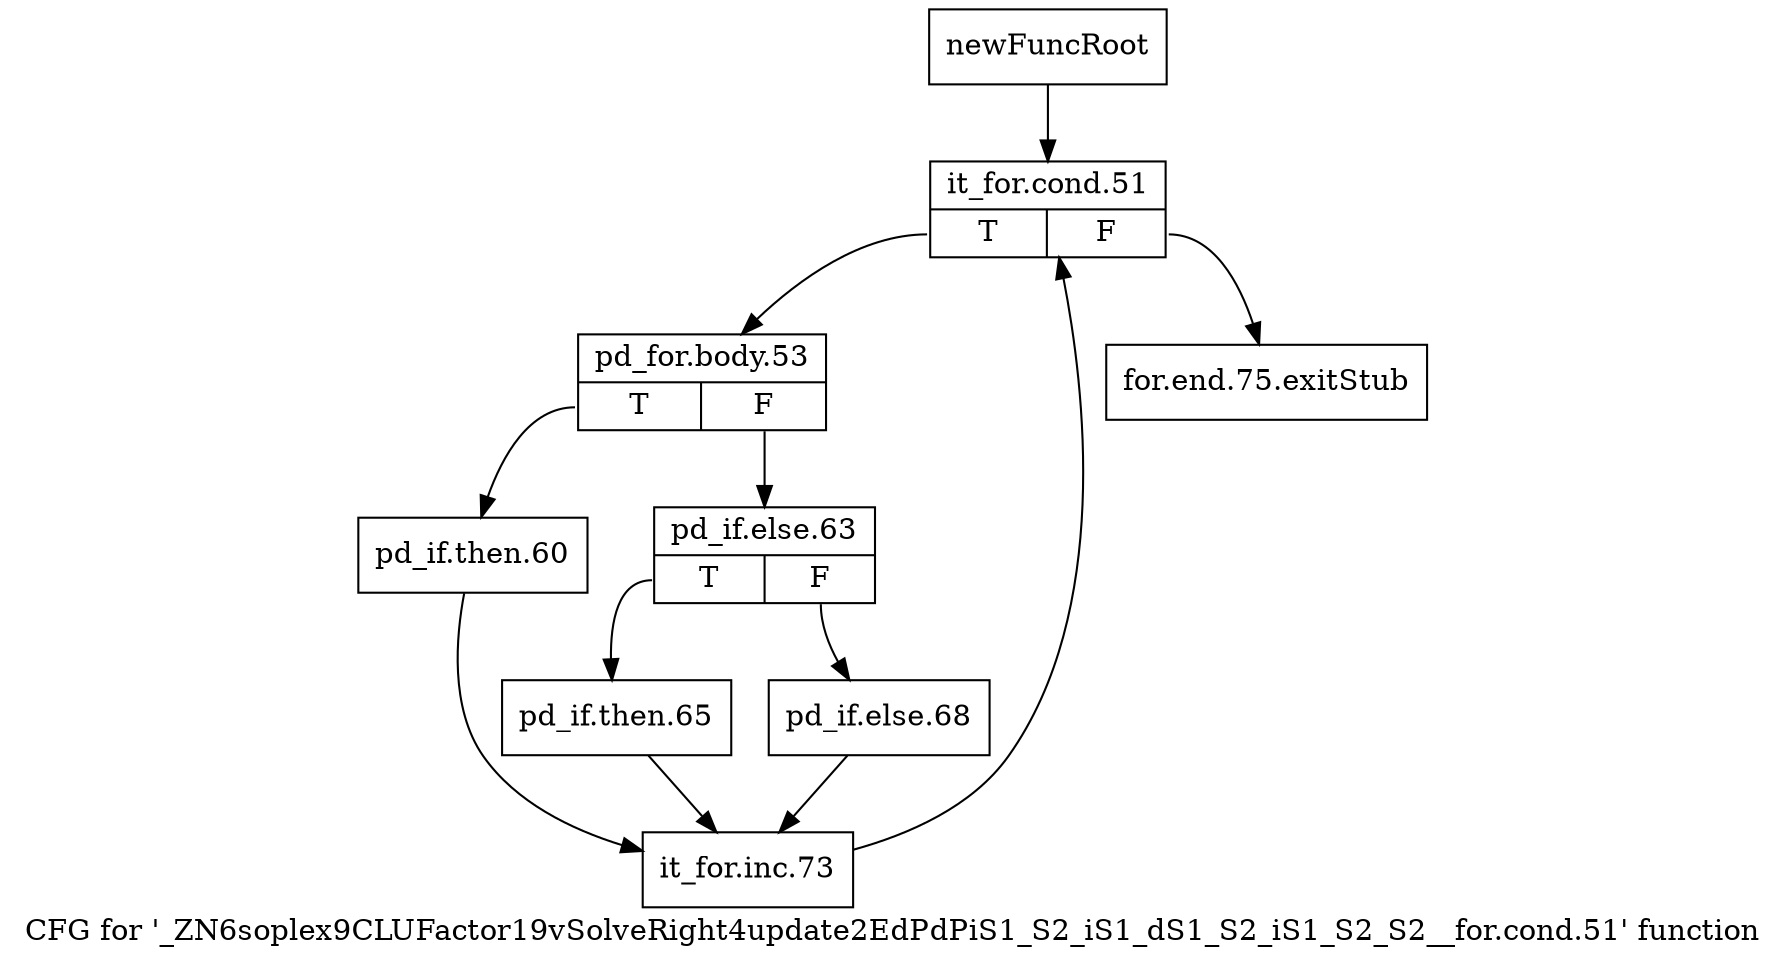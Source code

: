 digraph "CFG for '_ZN6soplex9CLUFactor19vSolveRight4update2EdPdPiS1_S2_iS1_dS1_S2_iS1_S2_S2__for.cond.51' function" {
	label="CFG for '_ZN6soplex9CLUFactor19vSolveRight4update2EdPdPiS1_S2_iS1_dS1_S2_iS1_S2_S2__for.cond.51' function";

	Node0x30073c0 [shape=record,label="{newFuncRoot}"];
	Node0x30073c0 -> Node0x3007460;
	Node0x3007410 [shape=record,label="{for.end.75.exitStub}"];
	Node0x3007460 [shape=record,label="{it_for.cond.51|{<s0>T|<s1>F}}"];
	Node0x3007460:s0 -> Node0x30074b0;
	Node0x3007460:s1 -> Node0x3007410;
	Node0x30074b0 [shape=record,label="{pd_for.body.53|{<s0>T|<s1>F}}"];
	Node0x30074b0:s0 -> Node0x30075f0;
	Node0x30074b0:s1 -> Node0x3007500;
	Node0x3007500 [shape=record,label="{pd_if.else.63|{<s0>T|<s1>F}}"];
	Node0x3007500:s0 -> Node0x30075a0;
	Node0x3007500:s1 -> Node0x3007550;
	Node0x3007550 [shape=record,label="{pd_if.else.68}"];
	Node0x3007550 -> Node0x3007640;
	Node0x30075a0 [shape=record,label="{pd_if.then.65}"];
	Node0x30075a0 -> Node0x3007640;
	Node0x30075f0 [shape=record,label="{pd_if.then.60}"];
	Node0x30075f0 -> Node0x3007640;
	Node0x3007640 [shape=record,label="{it_for.inc.73}"];
	Node0x3007640 -> Node0x3007460;
}
